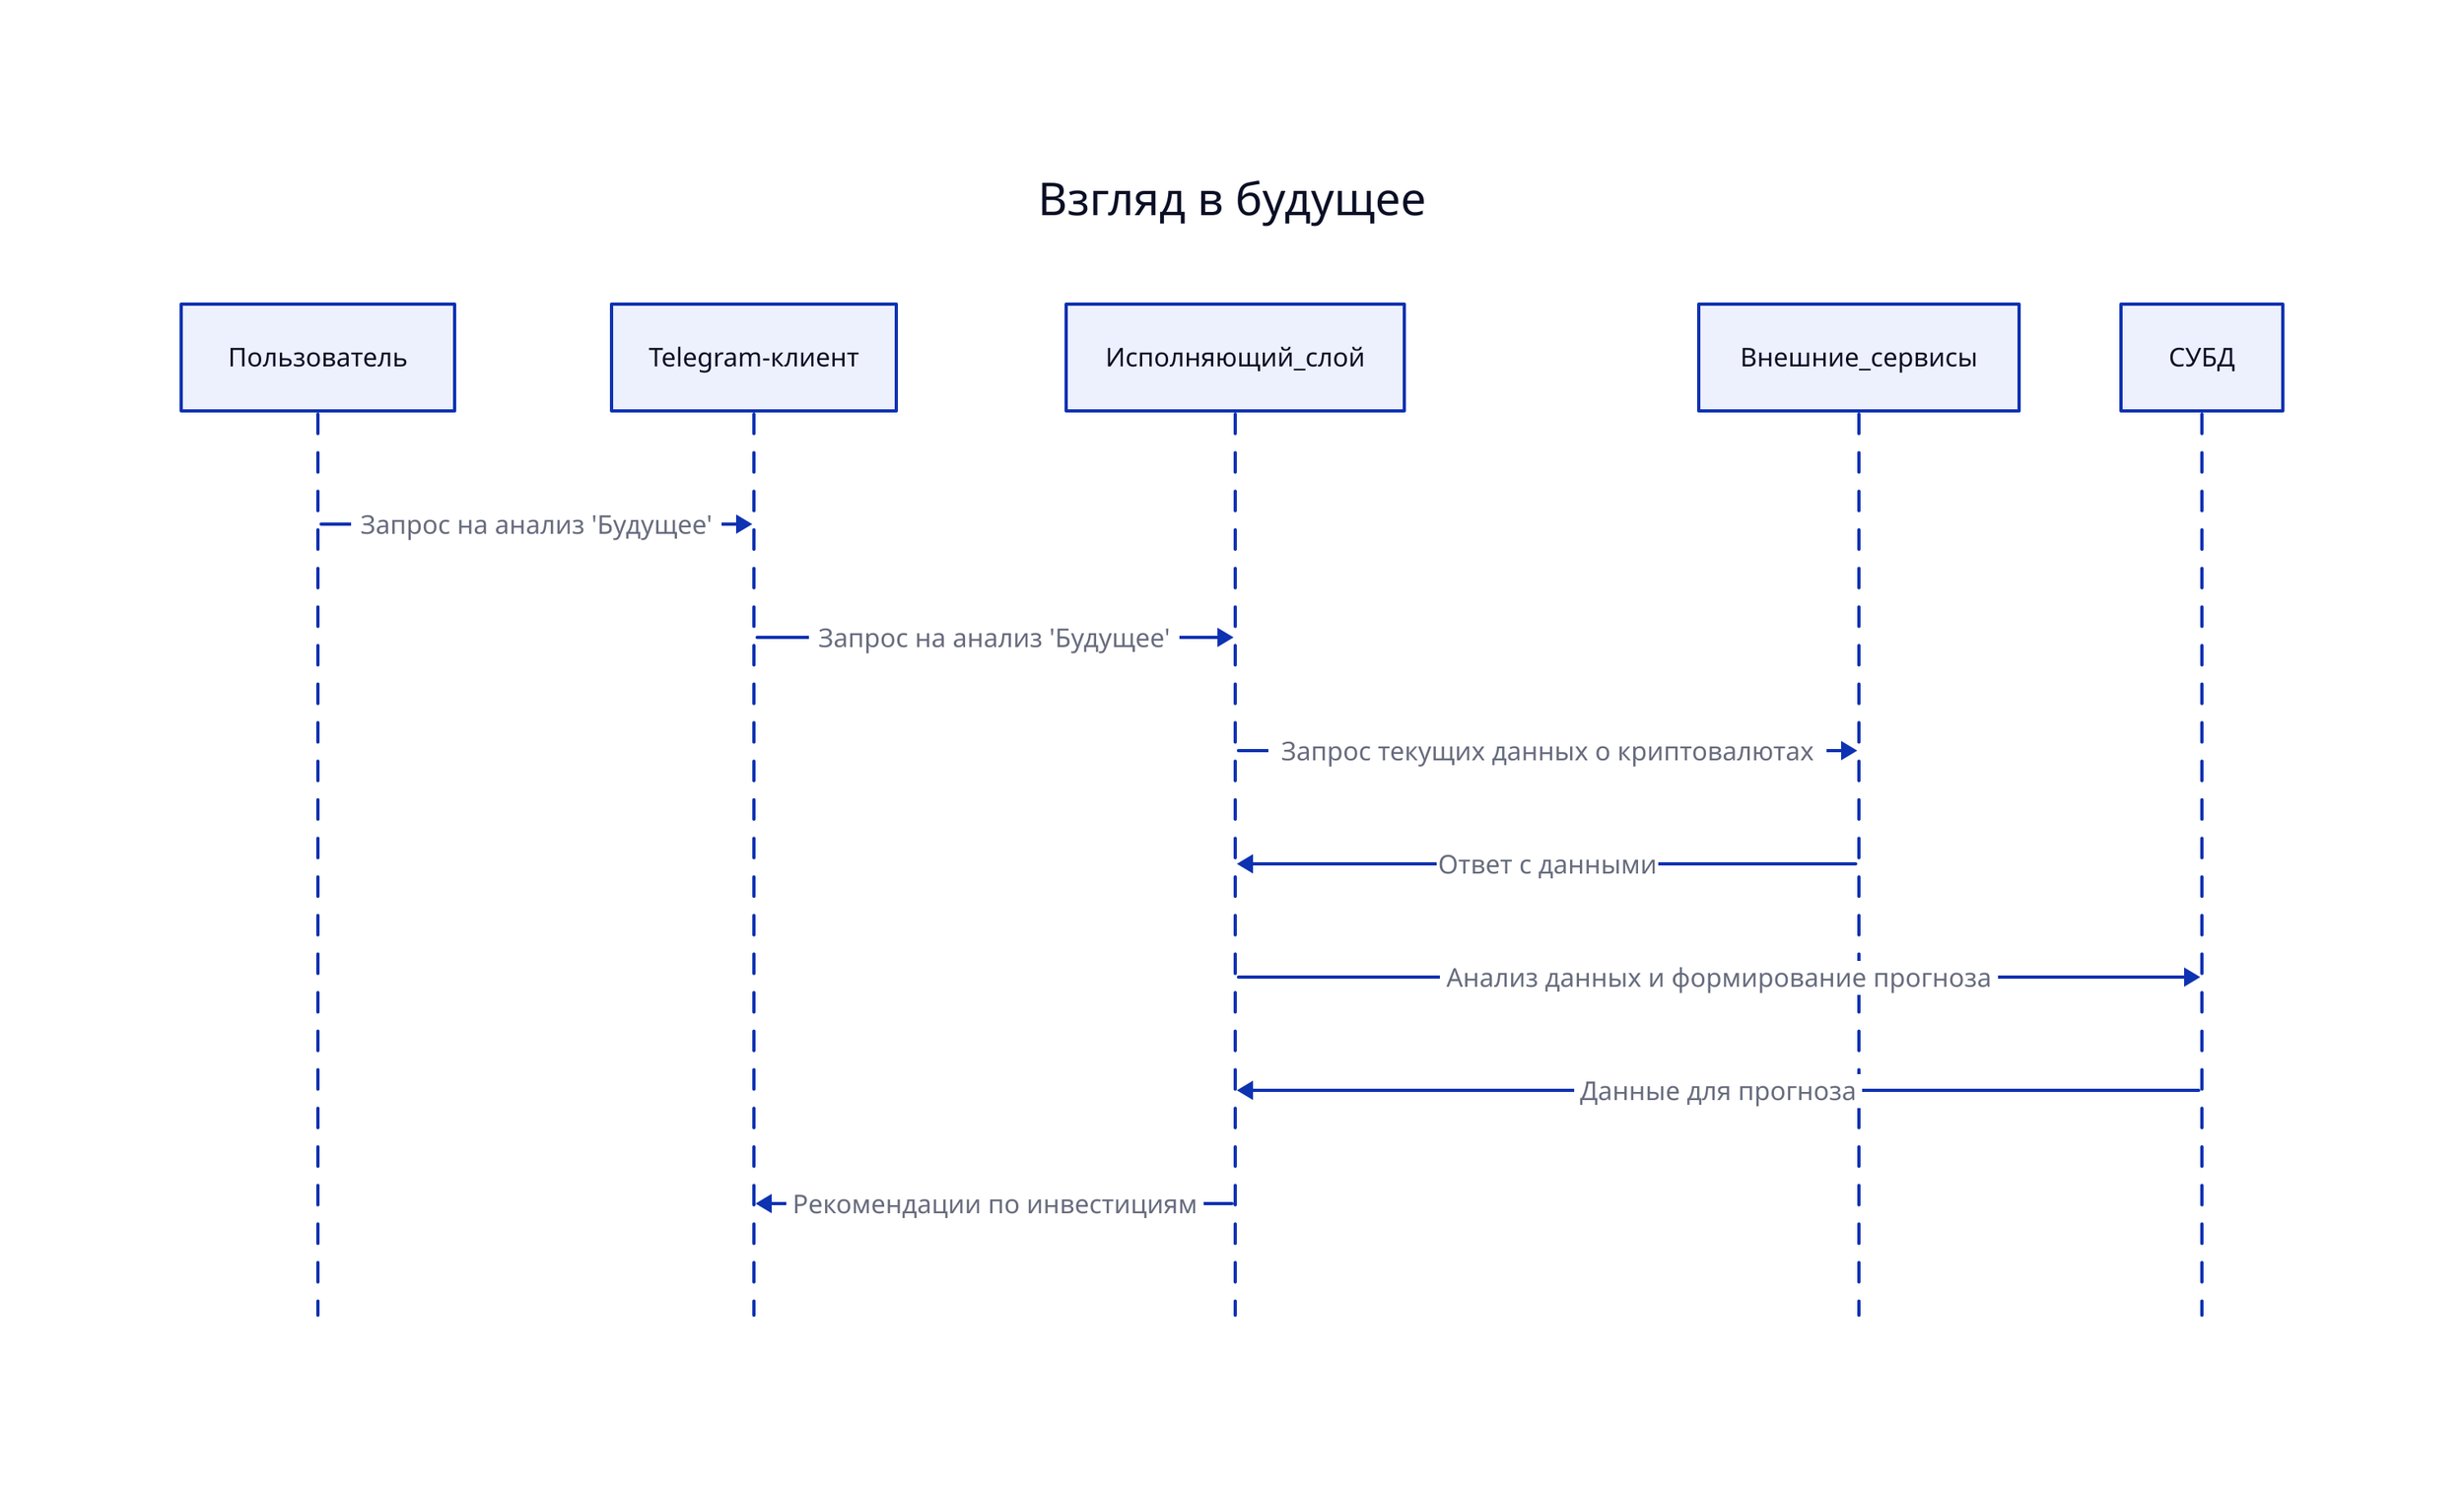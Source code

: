 "Взгляд в будущее": {
    shape: sequence_diagram
    
    
    Пользователь -> Telegram-клиент: "Запрос на анализ 'Будущее'"
    Telegram-клиент -> Исполняющий_слой: "Запрос на анализ 'Будущее'"
    Исполняющий_слой -> Внешние_сервисы: "Запрос текущих данных о криптовалютах"
    Внешние_сервисы -> Исполняющий_слой: "Ответ с данными"
    Исполняющий_слой -> СУБД: "Анализ данных и формирование прогноза"
    СУБД -> Исполняющий_слой: "Данные для прогноза"
    Исполняющий_слой -> Telegram-клиент: "Рекомендации по инвестициям"
}
